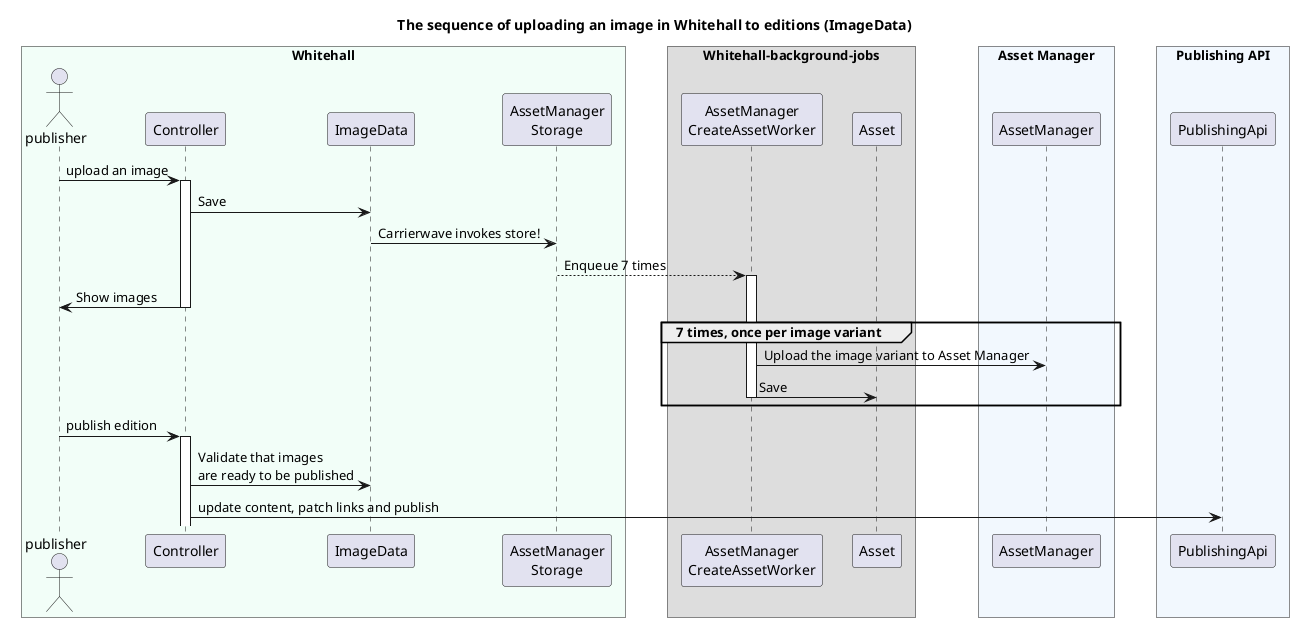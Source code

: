 @startuml asset-image-upload-flow

title The sequence of uploading an image in Whitehall to editions (ImageData)
skinparam BoxPadding 20
skinparam ParticipantPadding 10

box "Whitehall" #f2fef8
actor publisher
participant Controller
participant ImageData
participant "AssetManager\nStorage" as AssetManagerStorage
end box

box Whitehall-background-jobs
participant "AssetManager\nCreateAssetWorker" as AssetManagerCreateAssetWorker
participant Asset
end box

box "Asset Manager" #f2f8fe
participant AssetManager
end box

box "Publishing API" #f2f8fe
participant PublishingApi
end box

publisher -> Controller++ : upload an image
Controller -> ImageData : Save
ImageData -> AssetManagerStorage : Carrierwave invokes store!
AssetManagerStorage --> AssetManagerCreateAssetWorker++ : Enqueue 7 times
Controller -> publisher-- : Show images

group 7 times, once per image variant
  AssetManagerCreateAssetWorker -> AssetManager : Upload the image variant to Asset Manager
  AssetManagerCreateAssetWorker -> Asset--: Save
end group

publisher -> Controller++ : publish edition
Controller -> ImageData : Validate that images\nare ready to be published
Controller -> PublishingApi : update content, patch links and publish

@enduml
